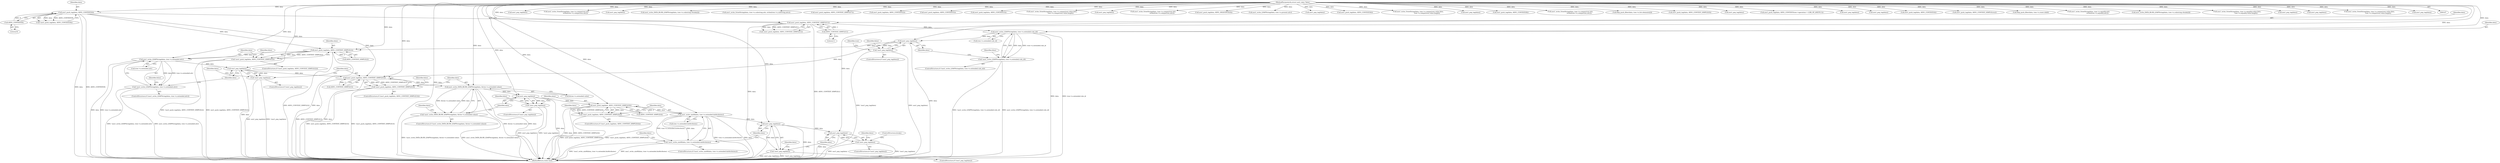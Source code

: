 digraph "0_samba_530d50a1abdcdf4d1775652d4c456c1274d83d8d_1@API" {
"1000697" [label="(Call,asn1_write_LDAPString(data, tree->u.extended.rule_id))"];
"1000689" [label="(Call,asn1_push_tag(data, ASN1_CONTEXT_SIMPLE(1)))"];
"1000672" [label="(Call,asn1_push_tag(data, ASN1_CONTEXT(9)))"];
"1000108" [label="(MethodParameterIn,struct asn1_data *data)"];
"1000674" [label="(Call,ASN1_CONTEXT(9))"];
"1000691" [label="(Call,ASN1_CONTEXT_SIMPLE(1))"];
"1000696" [label="(Call,!asn1_write_LDAPString(data, tree->u.extended.rule_id))"];
"1000710" [label="(Call,asn1_pop_tag(data))"];
"1000709" [label="(Call,!asn1_pop_tag(data))"];
"1000725" [label="(Call,asn1_push_tag(data, ASN1_CONTEXT_SIMPLE(2)))"];
"1000724" [label="(Call,!asn1_push_tag(data, ASN1_CONTEXT_SIMPLE(2)))"];
"1000733" [label="(Call,asn1_write_LDAPString(data, tree->u.extended.attr))"];
"1000732" [label="(Call,!asn1_write_LDAPString(data, tree->u.extended.attr))"];
"1000746" [label="(Call,asn1_pop_tag(data))"];
"1000745" [label="(Call,!asn1_pop_tag(data))"];
"1000752" [label="(Call,asn1_push_tag(data, ASN1_CONTEXT_SIMPLE(3)))"];
"1000751" [label="(Call,!asn1_push_tag(data, ASN1_CONTEXT_SIMPLE(3)))"];
"1000760" [label="(Call,asn1_write_DATA_BLOB_LDAPString(data, &tree->u.extended.value))"];
"1000759" [label="(Call,!asn1_write_DATA_BLOB_LDAPString(data, &tree->u.extended.value))"];
"1000774" [label="(Call,asn1_pop_tag(data))"];
"1000773" [label="(Call,!asn1_pop_tag(data))"];
"1000780" [label="(Call,asn1_push_tag(data, ASN1_CONTEXT_SIMPLE(4)))"];
"1000779" [label="(Call,!asn1_push_tag(data, ASN1_CONTEXT_SIMPLE(4)))"];
"1000788" [label="(Call,asn1_write_uint8(data, tree->u.extended.dnAttributes))"];
"1000787" [label="(Call,!asn1_write_uint8(data, tree->u.extended.dnAttributes))"];
"1000801" [label="(Call,asn1_pop_tag(data))"];
"1000800" [label="(Call,!asn1_pop_tag(data))"];
"1000807" [label="(Call,asn1_pop_tag(data))"];
"1000806" [label="(Call,!asn1_pop_tag(data))"];
"1000509" [label="(Call,asn1_pop_tag(data))"];
"1000711" [label="(Identifier,data)"];
"1000464" [label="(Call,asn1_write_OctetString(data, tree->u.comparison.attr,\n                                     strlen(tree->u.comparison.attr)))"];
"1000696" [label="(Call,!asn1_write_LDAPString(data, tree->u.extended.rule_id))"];
"1000671" [label="(Call,!asn1_push_tag(data, ASN1_CONTEXT(9)))"];
"1000695" [label="(ControlStructure,if (!asn1_write_LDAPString(data, tree->u.extended.rule_id)))"];
"1000688" [label="(Call,!asn1_push_tag(data, ASN1_CONTEXT_SIMPLE(1)))"];
"1000747" [label="(Identifier,data)"];
"1000664" [label="(Call,asn1_pop_tag(data))"];
"1000726" [label="(Identifier,data)"];
"1000724" [label="(Call,!asn1_push_tag(data, ASN1_CONTEXT_SIMPLE(2)))"];
"1000732" [label="(Call,!asn1_write_LDAPString(data, tree->u.extended.attr))"];
"1000344" [label="(Call,asn1_write_DATA_BLOB_LDAPString(data, tree->u.substring.chunks[i]))"];
"1000690" [label="(Identifier,data)"];
"1000753" [label="(Identifier,data)"];
"1000780" [label="(Call,asn1_push_tag(data, ASN1_CONTEXT_SIMPLE(4)))"];
"1000275" [label="(Call,asn1_write_OctetString(data, tree->u.substring.attr, strlen(tree->u.substring.attr)))"];
"1000578" [label="(Call,asn1_push_tag(data, ASN1_CONTEXT_SIMPLE(7)))"];
"1000762" [label="(Call,&tree->u.extended.value)"];
"1000176" [label="(Call,asn1_push_tag(data, ASN1_CONTEXT(2)))"];
"1000801" [label="(Call,asn1_pop_tag(data))"];
"1000800" [label="(Call,!asn1_pop_tag(data))"];
"1000709" [label="(Call,!asn1_pop_tag(data))"];
"1000675" [label="(Literal,9)"];
"1000456" [label="(Call,asn1_push_tag(data, ASN1_CONTEXT(5)))"];
"1000811" [label="(ControlStructure,break;)"];
"1000772" [label="(ControlStructure,if (!asn1_pop_tag(data)))"];
"1000734" [label="(Identifier,data)"];
"1000758" [label="(ControlStructure,if (!asn1_write_DATA_BLOB_LDAPString(data, &tree->u.extended.value)))"];
"1000799" [label="(ControlStructure,if (!asn1_pop_tag(data)))"];
"1000206" [label="(Call,asn1_push_tag(data, ASN1_CONTEXT(3)))"];
"1000752" [label="(Call,asn1_push_tag(data, ASN1_CONTEXT_SIMPLE(3)))"];
"1000760" [label="(Call,asn1_write_DATA_BLOB_LDAPString(data, &tree->u.extended.value))"];
"1000546" [label="(Call,asn1_write_OctetString(data, tree->u.comparison.value.data,\n                                     tree->u.comparison.value.length))"];
"1000787" [label="(Call,!asn1_write_uint8(data, tree->u.extended.dnAttributes))"];
"1000672" [label="(Call,asn1_push_tag(data, ASN1_CONTEXT(9)))"];
"1000707" [label="(Identifier,false)"];
"1000805" [label="(ControlStructure,if (!asn1_pop_tag(data)))"];
"1000168" [label="(Call,asn1_pop_tag(data))"];
"1000725" [label="(Call,asn1_push_tag(data, ASN1_CONTEXT_SIMPLE(2)))"];
"1000619" [label="(Call,asn1_write_OctetString(data, tree->u.comparison.attr,\n                                     strlen(tree->u.comparison.attr)))"];
"1000786" [label="(ControlStructure,if (!asn1_write_uint8(data, tree->u.extended.dnAttributes)))"];
"1000807" [label="(Call,asn1_pop_tag(data))"];
"1000778" [label="(ControlStructure,if (!asn1_push_tag(data, ASN1_CONTEXT_SIMPLE(4))))"];
"1000731" [label="(ControlStructure,if (!asn1_write_LDAPString(data, tree->u.extended.attr)))"];
"1000802" [label="(Identifier,data)"];
"1000785" [label="(Identifier,false)"];
"1000296" [label="(Call,asn1_push_tag(data, ASN1_SEQUENCE(0)))"];
"1000789" [label="(Identifier,data)"];
"1000779" [label="(Call,!asn1_push_tag(data, ASN1_CONTEXT_SIMPLE(4)))"];
"1000586" [label="(Call,asn1_write_LDAPString(data, tree->u.present.attr))"];
"1000771" [label="(Identifier,false)"];
"1000710" [label="(Call,asn1_pop_tag(data))"];
"1000730" [label="(Identifier,false)"];
"1000749" [label="(Identifier,false)"];
"1000804" [label="(Identifier,false)"];
"1000810" [label="(Identifier,false)"];
"1000448" [label="(Call,asn1_pop_tag(data))"];
"1000517" [label="(Call,asn1_push_tag(data, ASN1_CONTEXT(6)))"];
"1000781" [label="(Identifier,data)"];
"1000761" [label="(Identifier,data)"];
"1000485" [label="(Call,asn1_write_OctetString(data, tree->u.comparison.value.data,\n                                     tree->u.comparison.value.length))"];
"1000733" [label="(Call,asn1_write_LDAPString(data, tree->u.extended.attr))"];
"1000359" [label="(Call,asn1_pop_tag(data))"];
"1000108" [label="(MethodParameterIn,struct asn1_data *data)"];
"1000777" [label="(Identifier,false)"];
"1000744" [label="(ControlStructure,if (!asn1_pop_tag(data)))"];
"1000611" [label="(Call,asn1_push_tag(data, ASN1_CONTEXT(8)))"];
"1000699" [label="(Call,tree->u.extended.rule_id)"];
"1000692" [label="(Literal,1)"];
"1000713" [label="(Identifier,false)"];
"1000757" [label="(Identifier,false)"];
"1000525" [label="(Call,asn1_write_OctetString(data, tree->u.comparison.attr,\n                                     strlen(tree->u.comparison.attr)))"];
"1000689" [label="(Call,asn1_push_tag(data, ASN1_CONTEXT_SIMPLE(1)))"];
"1000152" [label="(Call,ldap_push_filter(data, tree->u.list.elements[i]))"];
"1000745" [label="(Call,!asn1_pop_tag(data))"];
"1000336" [label="(Call,asn1_push_tag(data, ASN1_CONTEXT_SIMPLE(0)))"];
"1000774" [label="(Call,asn1_pop_tag(data))"];
"1000259" [label="(Call,asn1_pop_tag(data))"];
"1000708" [label="(ControlStructure,if (!asn1_pop_tag(data)))"];
"1000697" [label="(Call,asn1_write_LDAPString(data, tree->u.extended.rule_id))"];
"1000121" [label="(Call,asn1_push_tag(data, ASN1_CONTEXT(tree->operation==LDB_OP_AND?0:1)))"];
"1000759" [label="(Call,!asn1_write_DATA_BLOB_LDAPString(data, &tree->u.extended.value))"];
"1000674" [label="(Call,ASN1_CONTEXT(9))"];
"1000198" [label="(Call,asn1_pop_tag(data))"];
"1000750" [label="(ControlStructure,if (!asn1_push_tag(data, ASN1_CONTEXT_SIMPLE(3))))"];
"1000691" [label="(Call,ASN1_CONTEXT_SIMPLE(1))"];
"1000570" [label="(Call,asn1_pop_tag(data))"];
"1000267" [label="(Call,asn1_push_tag(data, ASN1_CONTEXT(4)))"];
"1000718" [label="(Identifier,tree)"];
"1000798" [label="(Identifier,false)"];
"1000411" [label="(Call,asn1_push_tag(data, ASN1_CONTEXT_SIMPLE(ctx)))"];
"1000727" [label="(Call,ASN1_CONTEXT_SIMPLE(2))"];
"1000775" [label="(Identifier,data)"];
"1000698" [label="(Identifier,data)"];
"1000184" [label="(Call,ldap_push_filter(data, tree->u.isnot.child))"];
"1000751" [label="(Call,!asn1_push_tag(data, ASN1_CONTEXT_SIMPLE(3)))"];
"1000735" [label="(Call,tree->u.extended.attr)"];
"1000820" [label="(MethodReturn,static bool)"];
"1000214" [label="(Call,asn1_write_OctetString(data, tree->u.equality.attr,\n                                     strlen(tree->u.equality.attr)))"];
"1000743" [label="(Identifier,false)"];
"1000754" [label="(Call,ASN1_CONTEXT_SIMPLE(3))"];
"1000419" [label="(Call,asn1_write_DATA_BLOB_LDAPString(data, tree->u.substring.chunks[i]))"];
"1000782" [label="(Call,ASN1_CONTEXT_SIMPLE(4))"];
"1000235" [label="(Call,asn1_write_OctetString(data, tree->u.equality.value.data,\n                                     tree->u.equality.value.length))"];
"1000790" [label="(Call,tree->u.extended.dnAttributes)"];
"1000723" [label="(ControlStructure,if (!asn1_push_tag(data, ASN1_CONTEXT_SIMPLE(2))))"];
"1000808" [label="(Identifier,data)"];
"1000806" [label="(Call,!asn1_pop_tag(data))"];
"1000434" [label="(Call,asn1_pop_tag(data))"];
"1000788" [label="(Call,asn1_write_uint8(data, tree->u.extended.dnAttributes))"];
"1000746" [label="(Call,asn1_pop_tag(data))"];
"1000599" [label="(Call,asn1_pop_tag(data))"];
"1000673" [label="(Identifier,data)"];
"1000640" [label="(Call,asn1_write_OctetString(data, tree->u.comparison.value.data,\n                                     tree->u.comparison.value.length))"];
"1000442" [label="(Call,asn1_pop_tag(data))"];
"1000773" [label="(Call,!asn1_pop_tag(data))"];
"1000697" -> "1000696"  [label="AST: "];
"1000697" -> "1000699"  [label="CFG: "];
"1000698" -> "1000697"  [label="AST: "];
"1000699" -> "1000697"  [label="AST: "];
"1000696" -> "1000697"  [label="CFG: "];
"1000697" -> "1000820"  [label="DDG: tree->u.extended.rule_id"];
"1000697" -> "1000820"  [label="DDG: data"];
"1000697" -> "1000696"  [label="DDG: data"];
"1000697" -> "1000696"  [label="DDG: tree->u.extended.rule_id"];
"1000689" -> "1000697"  [label="DDG: data"];
"1000108" -> "1000697"  [label="DDG: data"];
"1000697" -> "1000710"  [label="DDG: data"];
"1000689" -> "1000688"  [label="AST: "];
"1000689" -> "1000691"  [label="CFG: "];
"1000690" -> "1000689"  [label="AST: "];
"1000691" -> "1000689"  [label="AST: "];
"1000688" -> "1000689"  [label="CFG: "];
"1000689" -> "1000820"  [label="DDG: data"];
"1000689" -> "1000820"  [label="DDG: ASN1_CONTEXT_SIMPLE(1)"];
"1000689" -> "1000688"  [label="DDG: data"];
"1000689" -> "1000688"  [label="DDG: ASN1_CONTEXT_SIMPLE(1)"];
"1000672" -> "1000689"  [label="DDG: data"];
"1000108" -> "1000689"  [label="DDG: data"];
"1000691" -> "1000689"  [label="DDG: 1"];
"1000672" -> "1000671"  [label="AST: "];
"1000672" -> "1000674"  [label="CFG: "];
"1000673" -> "1000672"  [label="AST: "];
"1000674" -> "1000672"  [label="AST: "];
"1000671" -> "1000672"  [label="CFG: "];
"1000672" -> "1000820"  [label="DDG: ASN1_CONTEXT(9)"];
"1000672" -> "1000820"  [label="DDG: data"];
"1000672" -> "1000671"  [label="DDG: data"];
"1000672" -> "1000671"  [label="DDG: ASN1_CONTEXT(9)"];
"1000108" -> "1000672"  [label="DDG: data"];
"1000674" -> "1000672"  [label="DDG: 9"];
"1000672" -> "1000725"  [label="DDG: data"];
"1000672" -> "1000752"  [label="DDG: data"];
"1000108" -> "1000107"  [label="AST: "];
"1000108" -> "1000820"  [label="DDG: data"];
"1000108" -> "1000121"  [label="DDG: data"];
"1000108" -> "1000152"  [label="DDG: data"];
"1000108" -> "1000168"  [label="DDG: data"];
"1000108" -> "1000176"  [label="DDG: data"];
"1000108" -> "1000184"  [label="DDG: data"];
"1000108" -> "1000198"  [label="DDG: data"];
"1000108" -> "1000206"  [label="DDG: data"];
"1000108" -> "1000214"  [label="DDG: data"];
"1000108" -> "1000235"  [label="DDG: data"];
"1000108" -> "1000259"  [label="DDG: data"];
"1000108" -> "1000267"  [label="DDG: data"];
"1000108" -> "1000275"  [label="DDG: data"];
"1000108" -> "1000296"  [label="DDG: data"];
"1000108" -> "1000336"  [label="DDG: data"];
"1000108" -> "1000344"  [label="DDG: data"];
"1000108" -> "1000359"  [label="DDG: data"];
"1000108" -> "1000411"  [label="DDG: data"];
"1000108" -> "1000419"  [label="DDG: data"];
"1000108" -> "1000434"  [label="DDG: data"];
"1000108" -> "1000442"  [label="DDG: data"];
"1000108" -> "1000448"  [label="DDG: data"];
"1000108" -> "1000456"  [label="DDG: data"];
"1000108" -> "1000464"  [label="DDG: data"];
"1000108" -> "1000485"  [label="DDG: data"];
"1000108" -> "1000509"  [label="DDG: data"];
"1000108" -> "1000517"  [label="DDG: data"];
"1000108" -> "1000525"  [label="DDG: data"];
"1000108" -> "1000546"  [label="DDG: data"];
"1000108" -> "1000570"  [label="DDG: data"];
"1000108" -> "1000578"  [label="DDG: data"];
"1000108" -> "1000586"  [label="DDG: data"];
"1000108" -> "1000599"  [label="DDG: data"];
"1000108" -> "1000611"  [label="DDG: data"];
"1000108" -> "1000619"  [label="DDG: data"];
"1000108" -> "1000640"  [label="DDG: data"];
"1000108" -> "1000664"  [label="DDG: data"];
"1000108" -> "1000710"  [label="DDG: data"];
"1000108" -> "1000725"  [label="DDG: data"];
"1000108" -> "1000733"  [label="DDG: data"];
"1000108" -> "1000746"  [label="DDG: data"];
"1000108" -> "1000752"  [label="DDG: data"];
"1000108" -> "1000760"  [label="DDG: data"];
"1000108" -> "1000774"  [label="DDG: data"];
"1000108" -> "1000780"  [label="DDG: data"];
"1000108" -> "1000788"  [label="DDG: data"];
"1000108" -> "1000801"  [label="DDG: data"];
"1000108" -> "1000807"  [label="DDG: data"];
"1000674" -> "1000675"  [label="CFG: "];
"1000675" -> "1000674"  [label="AST: "];
"1000691" -> "1000692"  [label="CFG: "];
"1000692" -> "1000691"  [label="AST: "];
"1000696" -> "1000695"  [label="AST: "];
"1000707" -> "1000696"  [label="CFG: "];
"1000711" -> "1000696"  [label="CFG: "];
"1000696" -> "1000820"  [label="DDG: !asn1_write_LDAPString(data, tree->u.extended.rule_id)"];
"1000696" -> "1000820"  [label="DDG: asn1_write_LDAPString(data, tree->u.extended.rule_id)"];
"1000710" -> "1000709"  [label="AST: "];
"1000710" -> "1000711"  [label="CFG: "];
"1000711" -> "1000710"  [label="AST: "];
"1000709" -> "1000710"  [label="CFG: "];
"1000710" -> "1000820"  [label="DDG: data"];
"1000710" -> "1000709"  [label="DDG: data"];
"1000710" -> "1000725"  [label="DDG: data"];
"1000710" -> "1000752"  [label="DDG: data"];
"1000709" -> "1000708"  [label="AST: "];
"1000713" -> "1000709"  [label="CFG: "];
"1000718" -> "1000709"  [label="CFG: "];
"1000709" -> "1000820"  [label="DDG: !asn1_pop_tag(data)"];
"1000709" -> "1000820"  [label="DDG: asn1_pop_tag(data)"];
"1000725" -> "1000724"  [label="AST: "];
"1000725" -> "1000727"  [label="CFG: "];
"1000726" -> "1000725"  [label="AST: "];
"1000727" -> "1000725"  [label="AST: "];
"1000724" -> "1000725"  [label="CFG: "];
"1000725" -> "1000820"  [label="DDG: ASN1_CONTEXT_SIMPLE(2)"];
"1000725" -> "1000820"  [label="DDG: data"];
"1000725" -> "1000724"  [label="DDG: data"];
"1000725" -> "1000724"  [label="DDG: ASN1_CONTEXT_SIMPLE(2)"];
"1000727" -> "1000725"  [label="DDG: 2"];
"1000725" -> "1000733"  [label="DDG: data"];
"1000724" -> "1000723"  [label="AST: "];
"1000730" -> "1000724"  [label="CFG: "];
"1000734" -> "1000724"  [label="CFG: "];
"1000724" -> "1000820"  [label="DDG: !asn1_push_tag(data, ASN1_CONTEXT_SIMPLE(2))"];
"1000724" -> "1000820"  [label="DDG: asn1_push_tag(data, ASN1_CONTEXT_SIMPLE(2))"];
"1000733" -> "1000732"  [label="AST: "];
"1000733" -> "1000735"  [label="CFG: "];
"1000734" -> "1000733"  [label="AST: "];
"1000735" -> "1000733"  [label="AST: "];
"1000732" -> "1000733"  [label="CFG: "];
"1000733" -> "1000820"  [label="DDG: tree->u.extended.attr"];
"1000733" -> "1000820"  [label="DDG: data"];
"1000733" -> "1000732"  [label="DDG: data"];
"1000733" -> "1000732"  [label="DDG: tree->u.extended.attr"];
"1000733" -> "1000746"  [label="DDG: data"];
"1000732" -> "1000731"  [label="AST: "];
"1000743" -> "1000732"  [label="CFG: "];
"1000747" -> "1000732"  [label="CFG: "];
"1000732" -> "1000820"  [label="DDG: !asn1_write_LDAPString(data, tree->u.extended.attr)"];
"1000732" -> "1000820"  [label="DDG: asn1_write_LDAPString(data, tree->u.extended.attr)"];
"1000746" -> "1000745"  [label="AST: "];
"1000746" -> "1000747"  [label="CFG: "];
"1000747" -> "1000746"  [label="AST: "];
"1000745" -> "1000746"  [label="CFG: "];
"1000746" -> "1000820"  [label="DDG: data"];
"1000746" -> "1000745"  [label="DDG: data"];
"1000746" -> "1000752"  [label="DDG: data"];
"1000745" -> "1000744"  [label="AST: "];
"1000749" -> "1000745"  [label="CFG: "];
"1000753" -> "1000745"  [label="CFG: "];
"1000745" -> "1000820"  [label="DDG: !asn1_pop_tag(data)"];
"1000745" -> "1000820"  [label="DDG: asn1_pop_tag(data)"];
"1000752" -> "1000751"  [label="AST: "];
"1000752" -> "1000754"  [label="CFG: "];
"1000753" -> "1000752"  [label="AST: "];
"1000754" -> "1000752"  [label="AST: "];
"1000751" -> "1000752"  [label="CFG: "];
"1000752" -> "1000820"  [label="DDG: ASN1_CONTEXT_SIMPLE(3)"];
"1000752" -> "1000820"  [label="DDG: data"];
"1000752" -> "1000751"  [label="DDG: data"];
"1000752" -> "1000751"  [label="DDG: ASN1_CONTEXT_SIMPLE(3)"];
"1000754" -> "1000752"  [label="DDG: 3"];
"1000752" -> "1000760"  [label="DDG: data"];
"1000751" -> "1000750"  [label="AST: "];
"1000757" -> "1000751"  [label="CFG: "];
"1000761" -> "1000751"  [label="CFG: "];
"1000751" -> "1000820"  [label="DDG: !asn1_push_tag(data, ASN1_CONTEXT_SIMPLE(3))"];
"1000751" -> "1000820"  [label="DDG: asn1_push_tag(data, ASN1_CONTEXT_SIMPLE(3))"];
"1000760" -> "1000759"  [label="AST: "];
"1000760" -> "1000762"  [label="CFG: "];
"1000761" -> "1000760"  [label="AST: "];
"1000762" -> "1000760"  [label="AST: "];
"1000759" -> "1000760"  [label="CFG: "];
"1000760" -> "1000820"  [label="DDG: &tree->u.extended.value"];
"1000760" -> "1000820"  [label="DDG: data"];
"1000760" -> "1000759"  [label="DDG: data"];
"1000760" -> "1000759"  [label="DDG: &tree->u.extended.value"];
"1000760" -> "1000774"  [label="DDG: data"];
"1000759" -> "1000758"  [label="AST: "];
"1000771" -> "1000759"  [label="CFG: "];
"1000775" -> "1000759"  [label="CFG: "];
"1000759" -> "1000820"  [label="DDG: asn1_write_DATA_BLOB_LDAPString(data, &tree->u.extended.value)"];
"1000759" -> "1000820"  [label="DDG: !asn1_write_DATA_BLOB_LDAPString(data, &tree->u.extended.value)"];
"1000774" -> "1000773"  [label="AST: "];
"1000774" -> "1000775"  [label="CFG: "];
"1000775" -> "1000774"  [label="AST: "];
"1000773" -> "1000774"  [label="CFG: "];
"1000774" -> "1000820"  [label="DDG: data"];
"1000774" -> "1000773"  [label="DDG: data"];
"1000774" -> "1000780"  [label="DDG: data"];
"1000773" -> "1000772"  [label="AST: "];
"1000777" -> "1000773"  [label="CFG: "];
"1000781" -> "1000773"  [label="CFG: "];
"1000773" -> "1000820"  [label="DDG: !asn1_pop_tag(data)"];
"1000773" -> "1000820"  [label="DDG: asn1_pop_tag(data)"];
"1000780" -> "1000779"  [label="AST: "];
"1000780" -> "1000782"  [label="CFG: "];
"1000781" -> "1000780"  [label="AST: "];
"1000782" -> "1000780"  [label="AST: "];
"1000779" -> "1000780"  [label="CFG: "];
"1000780" -> "1000820"  [label="DDG: data"];
"1000780" -> "1000820"  [label="DDG: ASN1_CONTEXT_SIMPLE(4)"];
"1000780" -> "1000779"  [label="DDG: data"];
"1000780" -> "1000779"  [label="DDG: ASN1_CONTEXT_SIMPLE(4)"];
"1000782" -> "1000780"  [label="DDG: 4"];
"1000780" -> "1000788"  [label="DDG: data"];
"1000779" -> "1000778"  [label="AST: "];
"1000785" -> "1000779"  [label="CFG: "];
"1000789" -> "1000779"  [label="CFG: "];
"1000779" -> "1000820"  [label="DDG: asn1_push_tag(data, ASN1_CONTEXT_SIMPLE(4))"];
"1000779" -> "1000820"  [label="DDG: !asn1_push_tag(data, ASN1_CONTEXT_SIMPLE(4))"];
"1000788" -> "1000787"  [label="AST: "];
"1000788" -> "1000790"  [label="CFG: "];
"1000789" -> "1000788"  [label="AST: "];
"1000790" -> "1000788"  [label="AST: "];
"1000787" -> "1000788"  [label="CFG: "];
"1000788" -> "1000820"  [label="DDG: data"];
"1000788" -> "1000820"  [label="DDG: tree->u.extended.dnAttributes"];
"1000788" -> "1000787"  [label="DDG: data"];
"1000788" -> "1000787"  [label="DDG: tree->u.extended.dnAttributes"];
"1000788" -> "1000801"  [label="DDG: data"];
"1000787" -> "1000786"  [label="AST: "];
"1000798" -> "1000787"  [label="CFG: "];
"1000802" -> "1000787"  [label="CFG: "];
"1000787" -> "1000820"  [label="DDG: asn1_write_uint8(data, tree->u.extended.dnAttributes)"];
"1000787" -> "1000820"  [label="DDG: !asn1_write_uint8(data, tree->u.extended.dnAttributes)"];
"1000801" -> "1000800"  [label="AST: "];
"1000801" -> "1000802"  [label="CFG: "];
"1000802" -> "1000801"  [label="AST: "];
"1000800" -> "1000801"  [label="CFG: "];
"1000801" -> "1000820"  [label="DDG: data"];
"1000801" -> "1000800"  [label="DDG: data"];
"1000801" -> "1000807"  [label="DDG: data"];
"1000800" -> "1000799"  [label="AST: "];
"1000804" -> "1000800"  [label="CFG: "];
"1000808" -> "1000800"  [label="CFG: "];
"1000800" -> "1000820"  [label="DDG: !asn1_pop_tag(data)"];
"1000800" -> "1000820"  [label="DDG: asn1_pop_tag(data)"];
"1000807" -> "1000806"  [label="AST: "];
"1000807" -> "1000808"  [label="CFG: "];
"1000808" -> "1000807"  [label="AST: "];
"1000806" -> "1000807"  [label="CFG: "];
"1000807" -> "1000820"  [label="DDG: data"];
"1000807" -> "1000806"  [label="DDG: data"];
"1000806" -> "1000805"  [label="AST: "];
"1000810" -> "1000806"  [label="CFG: "];
"1000811" -> "1000806"  [label="CFG: "];
"1000806" -> "1000820"  [label="DDG: asn1_pop_tag(data)"];
"1000806" -> "1000820"  [label="DDG: !asn1_pop_tag(data)"];
}
